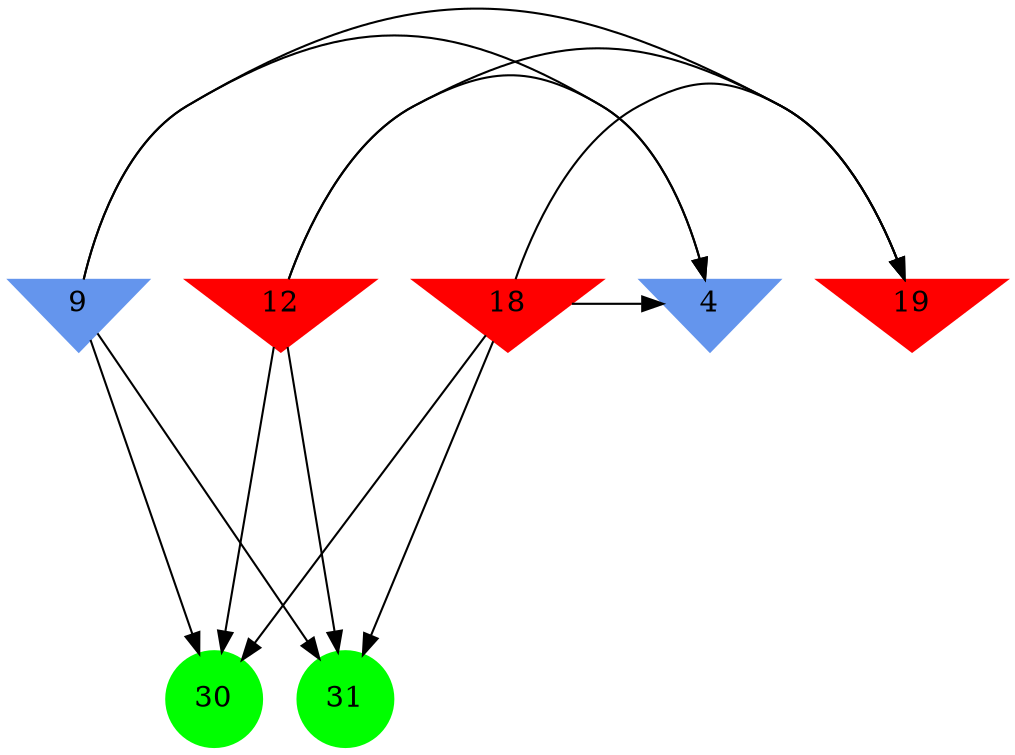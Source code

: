 digraph brain {
	ranksep=2.0;
	4 [shape=invtriangle,style=filled,color=cornflowerblue];
	9 [shape=invtriangle,style=filled,color=cornflowerblue];
	12 [shape=invtriangle,style=filled,color=red];
	18 [shape=invtriangle,style=filled,color=red];
	19 [shape=invtriangle,style=filled,color=red];
	30 [shape=circle,style=filled,color=green];
	31 [shape=circle,style=filled,color=green];
	12	->	19;
	12	->	31;
	12	->	4;
	12	->	30;
	18	->	19;
	18	->	31;
	18	->	4;
	18	->	30;
	9	->	19;
	9	->	31;
	9	->	4;
	9	->	30;
	{ rank=same; 4; 9; 12; 18; 19; }
	{ rank=same; }
	{ rank=same; 30; 31; }
}
